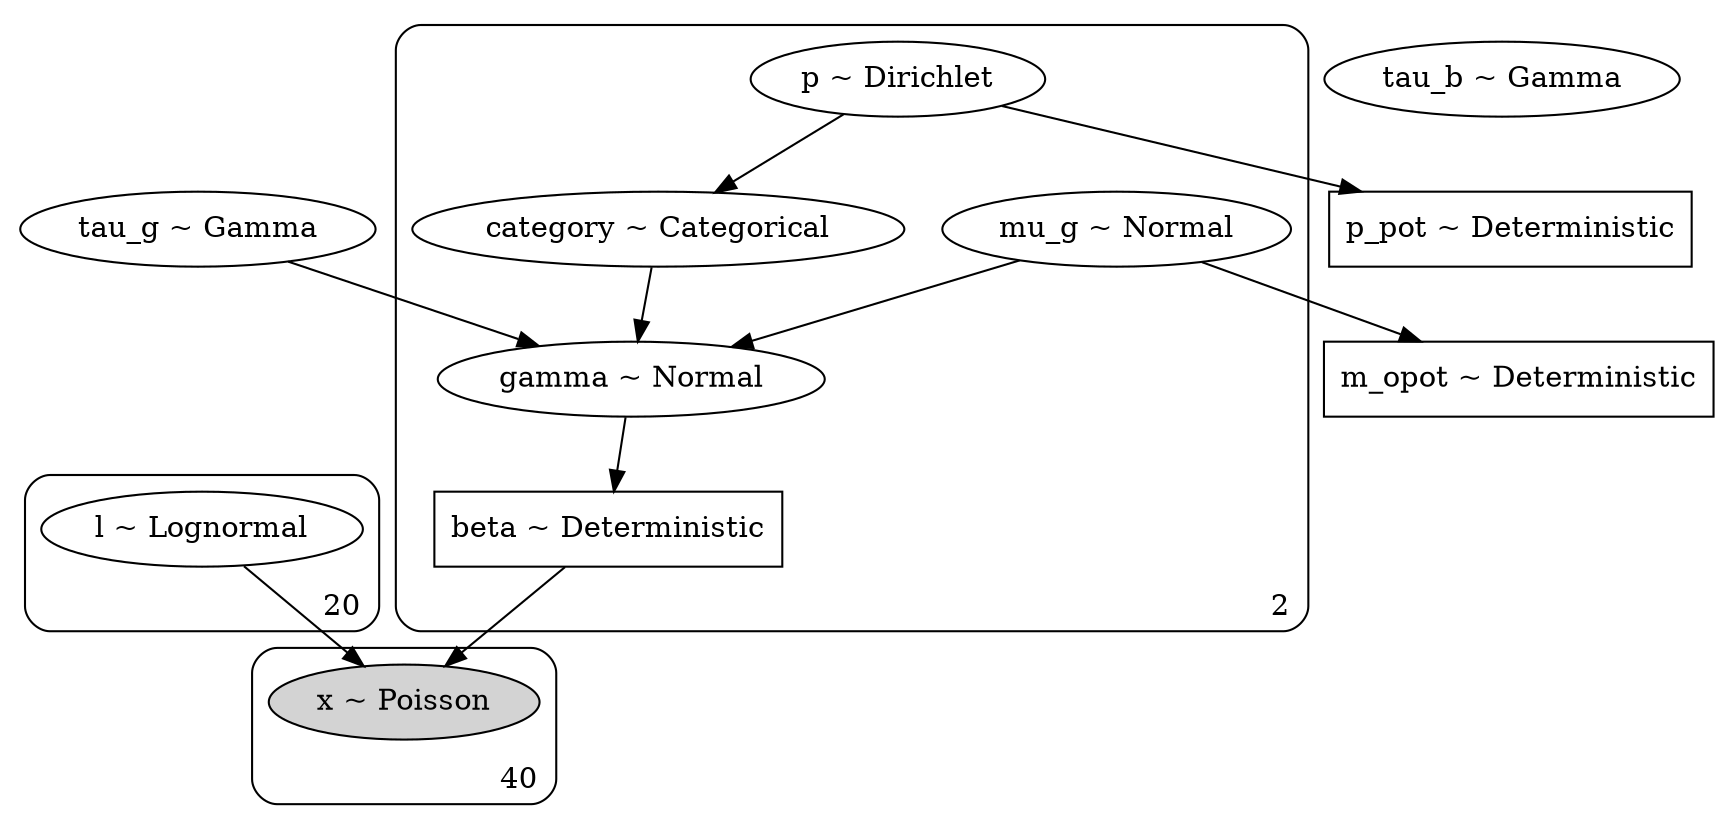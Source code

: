 digraph {
	subgraph cluster2 {
		category [label="category ~ Categorical"]
		beta [label="beta ~ Deterministic" shape=box]
		p [label="p ~ Dirichlet"]
		mu_g [label="mu_g ~ Normal"]
		gamma [label="gamma ~ Normal"]
		label=2 labeljust=r labelloc=b style=rounded
	}
	p_pot [label="p_pot ~ Deterministic" shape=box]
	tau_b [label="tau_b ~ Gamma"]
	m_opot [label="m_opot ~ Deterministic" shape=box]
	tau_g [label="tau_g ~ Gamma"]
	subgraph cluster20 {
		l [label="l ~ Lognormal"]
		label=20 labeljust=r labelloc=b style=rounded
	}
	subgraph cluster40 {
		x [label="x ~ Poisson" style=filled]
		label=40 labeljust=r labelloc=b style=rounded
	}
	p -> p_pot
	p -> category
	mu_g -> m_opot
	category -> gamma
	mu_g -> gamma
	tau_g -> gamma
	gamma -> beta
	l -> x
	beta -> x
}
